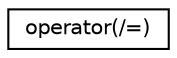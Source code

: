 digraph "Graphical Class Hierarchy"
{
 // INTERACTIVE_SVG=YES
 // LATEX_PDF_SIZE
  edge [fontname="Helvetica",fontsize="10",labelfontname="Helvetica",labelfontsize="10"];
  node [fontname="Helvetica",fontsize="10",shape=record];
  rankdir="LR";
  Node0 [label="operator(/=)",height=0.2,width=0.4,color="black", fillcolor="white", style="filled",URL="$interfaceamip__interp__mod_1_1operator_07_2_0a_08.html",tooltip="Private logical inequality overload for amip_interp_type."];
}
